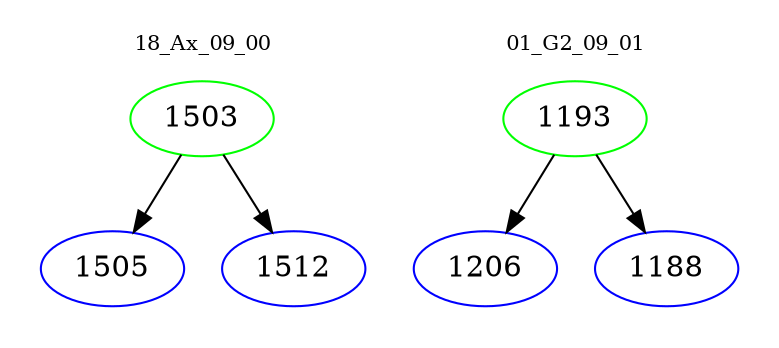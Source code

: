 digraph{
subgraph cluster_0 {
color = white
label = "18_Ax_09_00";
fontsize=10;
T0_1503 [label="1503", color="green"]
T0_1503 -> T0_1505 [color="black"]
T0_1505 [label="1505", color="blue"]
T0_1503 -> T0_1512 [color="black"]
T0_1512 [label="1512", color="blue"]
}
subgraph cluster_1 {
color = white
label = "01_G2_09_01";
fontsize=10;
T1_1193 [label="1193", color="green"]
T1_1193 -> T1_1206 [color="black"]
T1_1206 [label="1206", color="blue"]
T1_1193 -> T1_1188 [color="black"]
T1_1188 [label="1188", color="blue"]
}
}
